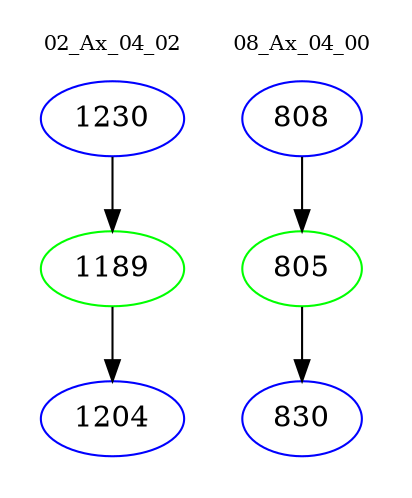 digraph{
subgraph cluster_0 {
color = white
label = "02_Ax_04_02";
fontsize=10;
T0_1230 [label="1230", color="blue"]
T0_1230 -> T0_1189 [color="black"]
T0_1189 [label="1189", color="green"]
T0_1189 -> T0_1204 [color="black"]
T0_1204 [label="1204", color="blue"]
}
subgraph cluster_1 {
color = white
label = "08_Ax_04_00";
fontsize=10;
T1_808 [label="808", color="blue"]
T1_808 -> T1_805 [color="black"]
T1_805 [label="805", color="green"]
T1_805 -> T1_830 [color="black"]
T1_830 [label="830", color="blue"]
}
}
